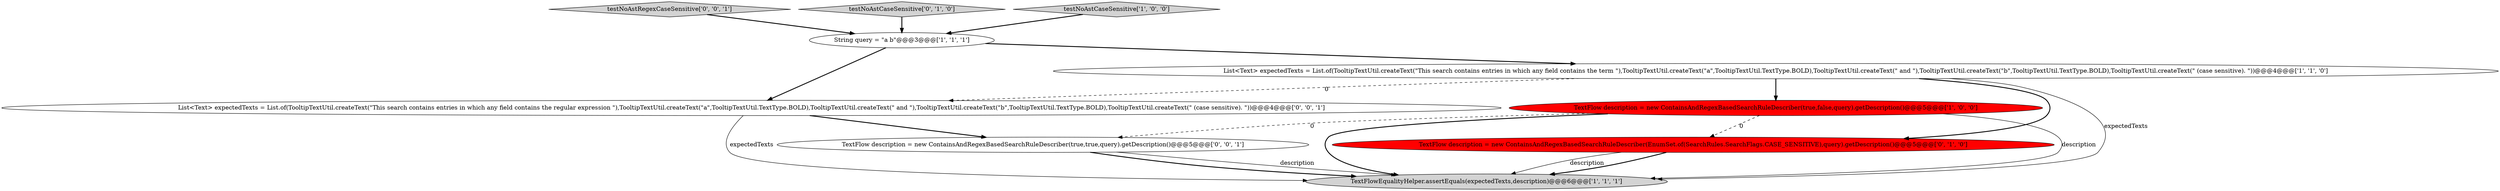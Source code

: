 digraph {
9 [style = filled, label = "testNoAstRegexCaseSensitive['0', '0', '1']", fillcolor = lightgray, shape = diamond image = "AAA0AAABBB3BBB"];
1 [style = filled, label = "String query = \"a b\"@@@3@@@['1', '1', '1']", fillcolor = white, shape = ellipse image = "AAA0AAABBB1BBB"];
6 [style = filled, label = "testNoAstCaseSensitive['0', '1', '0']", fillcolor = lightgray, shape = diamond image = "AAA0AAABBB2BBB"];
0 [style = filled, label = "TextFlow description = new ContainsAndRegexBasedSearchRuleDescriber(true,false,query).getDescription()@@@5@@@['1', '0', '0']", fillcolor = red, shape = ellipse image = "AAA1AAABBB1BBB"];
7 [style = filled, label = "TextFlow description = new ContainsAndRegexBasedSearchRuleDescriber(true,true,query).getDescription()@@@5@@@['0', '0', '1']", fillcolor = white, shape = ellipse image = "AAA0AAABBB3BBB"];
2 [style = filled, label = "TextFlowEqualityHelper.assertEquals(expectedTexts,description)@@@6@@@['1', '1', '1']", fillcolor = lightgray, shape = ellipse image = "AAA0AAABBB1BBB"];
3 [style = filled, label = "List<Text> expectedTexts = List.of(TooltipTextUtil.createText(\"This search contains entries in which any field contains the term \"),TooltipTextUtil.createText(\"a\",TooltipTextUtil.TextType.BOLD),TooltipTextUtil.createText(\" and \"),TooltipTextUtil.createText(\"b\",TooltipTextUtil.TextType.BOLD),TooltipTextUtil.createText(\" (case sensitive). \"))@@@4@@@['1', '1', '0']", fillcolor = white, shape = ellipse image = "AAA0AAABBB1BBB"];
4 [style = filled, label = "testNoAstCaseSensitive['1', '0', '0']", fillcolor = lightgray, shape = diamond image = "AAA0AAABBB1BBB"];
5 [style = filled, label = "TextFlow description = new ContainsAndRegexBasedSearchRuleDescriber(EnumSet.of(SearchRules.SearchFlags.CASE_SENSITIVE),query).getDescription()@@@5@@@['0', '1', '0']", fillcolor = red, shape = ellipse image = "AAA1AAABBB2BBB"];
8 [style = filled, label = "List<Text> expectedTexts = List.of(TooltipTextUtil.createText(\"This search contains entries in which any field contains the regular expression \"),TooltipTextUtil.createText(\"a\",TooltipTextUtil.TextType.BOLD),TooltipTextUtil.createText(\" and \"),TooltipTextUtil.createText(\"b\",TooltipTextUtil.TextType.BOLD),TooltipTextUtil.createText(\" (case sensitive). \"))@@@4@@@['0', '0', '1']", fillcolor = white, shape = ellipse image = "AAA0AAABBB3BBB"];
1->3 [style = bold, label=""];
5->2 [style = solid, label="description"];
3->8 [style = dashed, label="0"];
6->1 [style = bold, label=""];
5->2 [style = bold, label=""];
3->5 [style = bold, label=""];
4->1 [style = bold, label=""];
8->2 [style = solid, label="expectedTexts"];
1->8 [style = bold, label=""];
9->1 [style = bold, label=""];
0->5 [style = dashed, label="0"];
0->7 [style = dashed, label="0"];
7->2 [style = solid, label="description"];
3->2 [style = solid, label="expectedTexts"];
7->2 [style = bold, label=""];
3->0 [style = bold, label=""];
8->7 [style = bold, label=""];
0->2 [style = bold, label=""];
0->2 [style = solid, label="description"];
}
